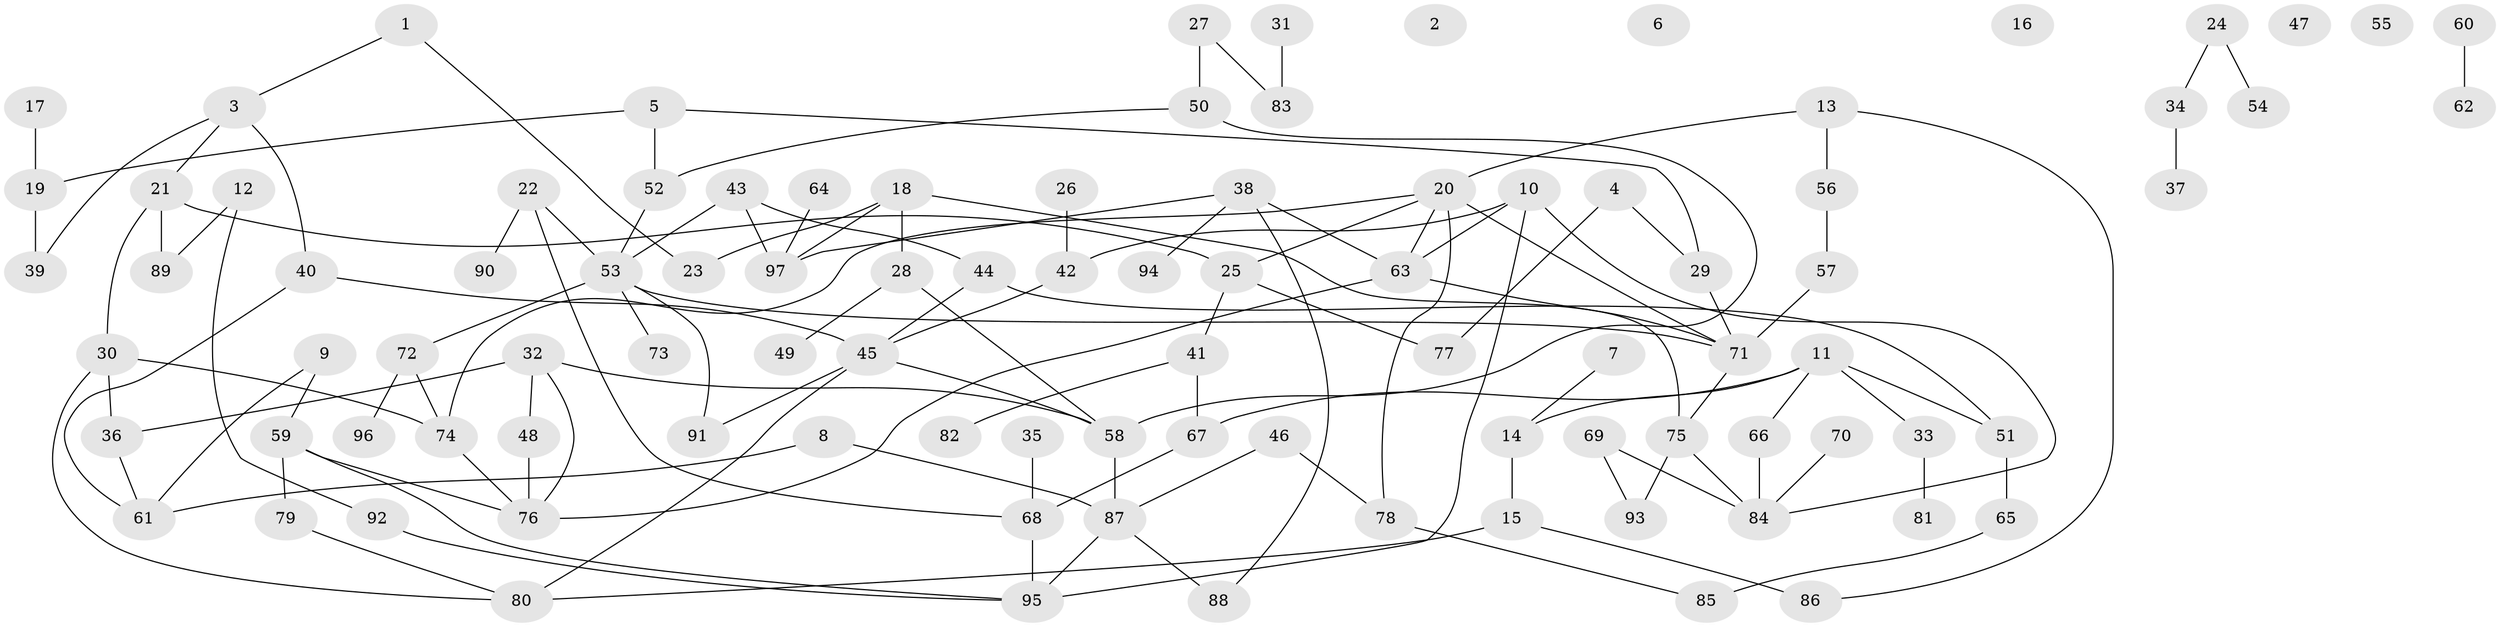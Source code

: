 // coarse degree distribution, {3: 0.2222222222222222, 5: 0.07936507936507936, 6: 0.047619047619047616, 2: 0.2857142857142857, 4: 0.09523809523809523, 1: 0.20634920634920634, 10: 0.015873015873015872, 8: 0.015873015873015872, 9: 0.015873015873015872, 7: 0.015873015873015872}
// Generated by graph-tools (version 1.1) at 2025/48/03/04/25 22:48:05]
// undirected, 97 vertices, 127 edges
graph export_dot {
  node [color=gray90,style=filled];
  1;
  2;
  3;
  4;
  5;
  6;
  7;
  8;
  9;
  10;
  11;
  12;
  13;
  14;
  15;
  16;
  17;
  18;
  19;
  20;
  21;
  22;
  23;
  24;
  25;
  26;
  27;
  28;
  29;
  30;
  31;
  32;
  33;
  34;
  35;
  36;
  37;
  38;
  39;
  40;
  41;
  42;
  43;
  44;
  45;
  46;
  47;
  48;
  49;
  50;
  51;
  52;
  53;
  54;
  55;
  56;
  57;
  58;
  59;
  60;
  61;
  62;
  63;
  64;
  65;
  66;
  67;
  68;
  69;
  70;
  71;
  72;
  73;
  74;
  75;
  76;
  77;
  78;
  79;
  80;
  81;
  82;
  83;
  84;
  85;
  86;
  87;
  88;
  89;
  90;
  91;
  92;
  93;
  94;
  95;
  96;
  97;
  1 -- 3;
  1 -- 23;
  3 -- 21;
  3 -- 39;
  3 -- 40;
  4 -- 29;
  4 -- 77;
  5 -- 19;
  5 -- 29;
  5 -- 52;
  7 -- 14;
  8 -- 61;
  8 -- 87;
  9 -- 59;
  9 -- 61;
  10 -- 42;
  10 -- 63;
  10 -- 84;
  10 -- 95;
  11 -- 14;
  11 -- 33;
  11 -- 51;
  11 -- 66;
  11 -- 67;
  12 -- 89;
  12 -- 92;
  13 -- 20;
  13 -- 56;
  13 -- 86;
  14 -- 15;
  15 -- 80;
  15 -- 86;
  17 -- 19;
  18 -- 23;
  18 -- 28;
  18 -- 75;
  18 -- 97;
  19 -- 39;
  20 -- 25;
  20 -- 63;
  20 -- 71;
  20 -- 74;
  20 -- 78;
  21 -- 25;
  21 -- 30;
  21 -- 89;
  22 -- 53;
  22 -- 68;
  22 -- 90;
  24 -- 34;
  24 -- 54;
  25 -- 41;
  25 -- 77;
  26 -- 42;
  27 -- 50;
  27 -- 83;
  28 -- 49;
  28 -- 58;
  29 -- 71;
  30 -- 36;
  30 -- 74;
  30 -- 80;
  31 -- 83;
  32 -- 36;
  32 -- 48;
  32 -- 58;
  32 -- 76;
  33 -- 81;
  34 -- 37;
  35 -- 68;
  36 -- 61;
  38 -- 63;
  38 -- 88;
  38 -- 94;
  38 -- 97;
  40 -- 45;
  40 -- 61;
  41 -- 67;
  41 -- 82;
  42 -- 45;
  43 -- 44;
  43 -- 53;
  43 -- 97;
  44 -- 45;
  44 -- 51;
  45 -- 58;
  45 -- 80;
  45 -- 91;
  46 -- 78;
  46 -- 87;
  48 -- 76;
  50 -- 52;
  50 -- 58;
  51 -- 65;
  52 -- 53;
  53 -- 71;
  53 -- 72;
  53 -- 73;
  53 -- 91;
  56 -- 57;
  57 -- 71;
  58 -- 87;
  59 -- 76;
  59 -- 79;
  59 -- 95;
  60 -- 62;
  63 -- 71;
  63 -- 76;
  64 -- 97;
  65 -- 85;
  66 -- 84;
  67 -- 68;
  68 -- 95;
  69 -- 84;
  69 -- 93;
  70 -- 84;
  71 -- 75;
  72 -- 74;
  72 -- 96;
  74 -- 76;
  75 -- 84;
  75 -- 93;
  78 -- 85;
  79 -- 80;
  87 -- 88;
  87 -- 95;
  92 -- 95;
}
